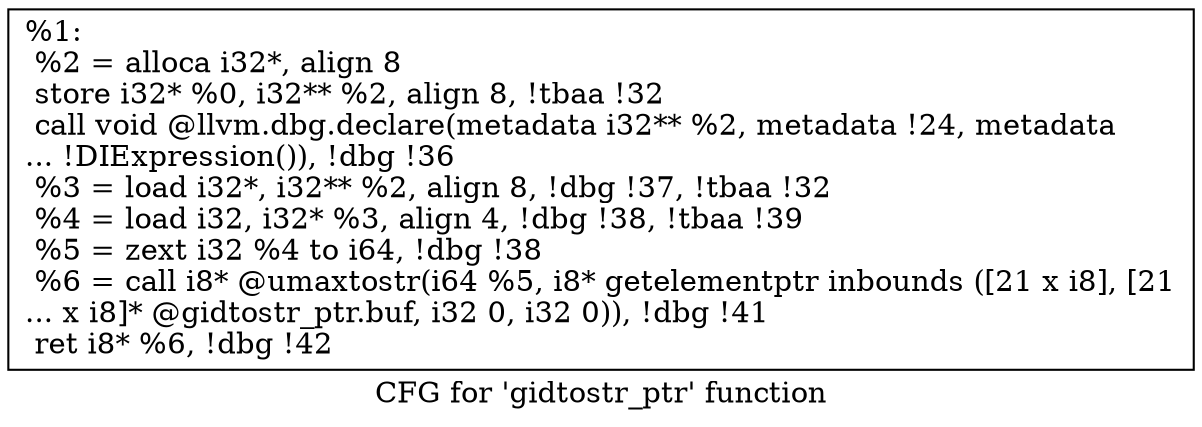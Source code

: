 digraph "CFG for 'gidtostr_ptr' function" {
	label="CFG for 'gidtostr_ptr' function";

	Node0x23a9910 [shape=record,label="{%1:\l  %2 = alloca i32*, align 8\l  store i32* %0, i32** %2, align 8, !tbaa !32\l  call void @llvm.dbg.declare(metadata i32** %2, metadata !24, metadata\l... !DIExpression()), !dbg !36\l  %3 = load i32*, i32** %2, align 8, !dbg !37, !tbaa !32\l  %4 = load i32, i32* %3, align 4, !dbg !38, !tbaa !39\l  %5 = zext i32 %4 to i64, !dbg !38\l  %6 = call i8* @umaxtostr(i64 %5, i8* getelementptr inbounds ([21 x i8], [21\l... x i8]* @gidtostr_ptr.buf, i32 0, i32 0)), !dbg !41\l  ret i8* %6, !dbg !42\l}"];
}

